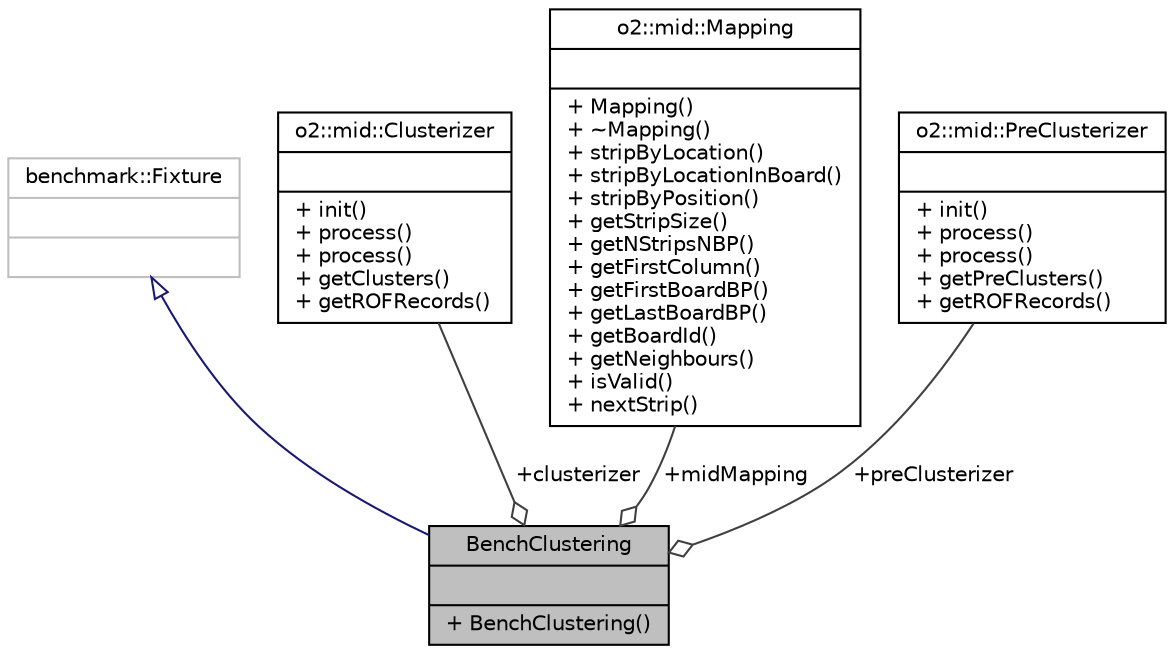 digraph "BenchClustering"
{
 // INTERACTIVE_SVG=YES
  bgcolor="transparent";
  edge [fontname="Helvetica",fontsize="10",labelfontname="Helvetica",labelfontsize="10"];
  node [fontname="Helvetica",fontsize="10",shape=record];
  Node1 [label="{BenchClustering\n||+ BenchClustering()\l}",height=0.2,width=0.4,color="black", fillcolor="grey75", style="filled", fontcolor="black"];
  Node2 -> Node1 [dir="back",color="midnightblue",fontsize="10",style="solid",arrowtail="onormal",fontname="Helvetica"];
  Node2 [label="{benchmark::Fixture\n||}",height=0.2,width=0.4,color="grey75"];
  Node3 -> Node1 [color="grey25",fontsize="10",style="solid",label=" +clusterizer" ,arrowhead="odiamond",fontname="Helvetica"];
  Node3 [label="{o2::mid::Clusterizer\n||+ init()\l+ process()\l+ process()\l+ getClusters()\l+ getROFRecords()\l}",height=0.2,width=0.4,color="black",URL="$d5/dae/classo2_1_1mid_1_1Clusterizer.html",tooltip="Clusterizing algorithm for MID. "];
  Node4 -> Node1 [color="grey25",fontsize="10",style="solid",label=" +midMapping" ,arrowhead="odiamond",fontname="Helvetica"];
  Node4 [label="{o2::mid::Mapping\n||+ Mapping()\l+ ~Mapping()\l+ stripByLocation()\l+ stripByLocationInBoard()\l+ stripByPosition()\l+ getStripSize()\l+ getNStripsNBP()\l+ getFirstColumn()\l+ getFirstBoardBP()\l+ getLastBoardBP()\l+ getBoardId()\l+ getNeighbours()\l+ isValid()\l+ nextStrip()\l}",height=0.2,width=0.4,color="black",URL="$d1/d66/classo2_1_1mid_1_1Mapping.html"];
  Node5 -> Node1 [color="grey25",fontsize="10",style="solid",label=" +preClusterizer" ,arrowhead="odiamond",fontname="Helvetica"];
  Node5 [label="{o2::mid::PreClusterizer\n||+ init()\l+ process()\l+ process()\l+ getPreClusters()\l+ getROFRecords()\l}",height=0.2,width=0.4,color="black",URL="$d6/dde/classo2_1_1mid_1_1PreClusterizer.html",tooltip="Pre-clustering algorithm for MID. "];
}

